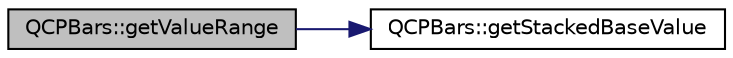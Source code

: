 digraph "QCPBars::getValueRange"
{
  edge [fontname="Helvetica",fontsize="10",labelfontname="Helvetica",labelfontsize="10"];
  node [fontname="Helvetica",fontsize="10",shape=record];
  rankdir="LR";
  Node163 [label="QCPBars::getValueRange",height=0.2,width=0.4,color="black", fillcolor="grey75", style="filled", fontcolor="black"];
  Node163 -> Node164 [color="midnightblue",fontsize="10",style="solid",fontname="Helvetica"];
  Node164 [label="QCPBars::getStackedBaseValue",height=0.2,width=0.4,color="black", fillcolor="white", style="filled",URL="$d9/d56/class_q_c_p_bars.html#a0ffd6e043876e13e89eaa54e9f8a04b9"];
}
